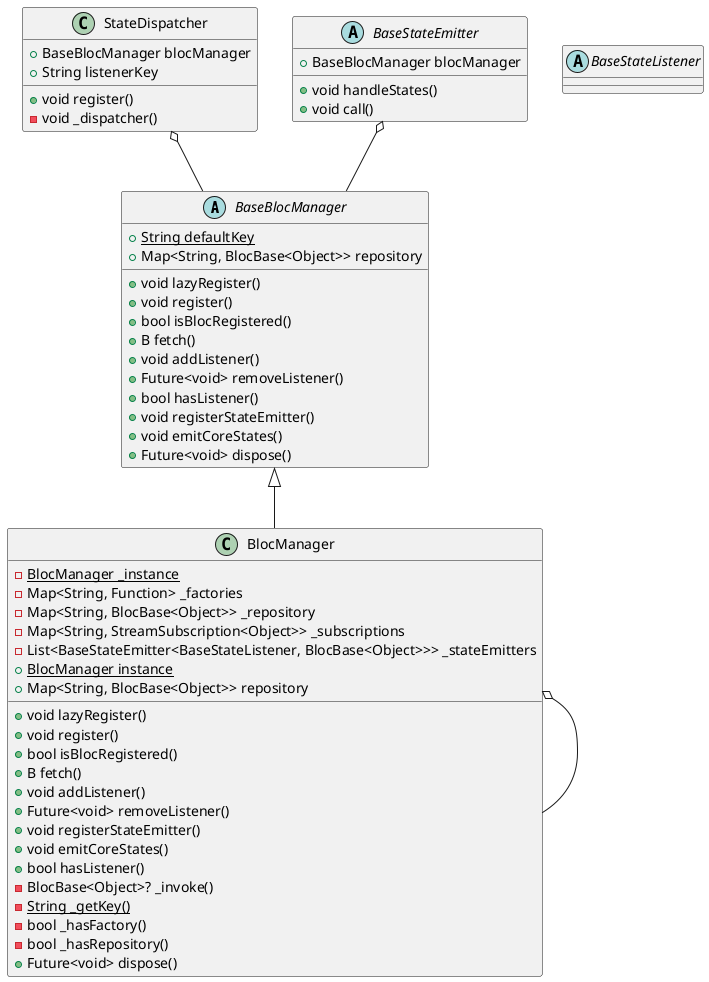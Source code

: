 @startuml
set namespaceSeparator ::

abstract class "BaseBlocManager" {
  {static} +String defaultKey
  +Map<String, BlocBase<Object>> repository
  +void lazyRegister()
  +void register()
  +bool isBlocRegistered()
  +B fetch()
  +void addListener()
  +Future<void> removeListener()
  +bool hasListener()
  +void registerStateEmitter()
  +void emitCoreStates()
  +Future<void> dispose()
}

class "BlocManager" {
  {static} -BlocManager _instance
  -Map<String, Function> _factories
  -Map<String, BlocBase<Object>> _repository
  -Map<String, StreamSubscription<Object>> _subscriptions
  -List<BaseStateEmitter<BaseStateListener, BlocBase<Object>>> _stateEmitters
  {static} +BlocManager instance
  +Map<String, BlocBase<Object>> repository
  +void lazyRegister()
  +void register()
  +bool isBlocRegistered()
  +B fetch()
  +void addListener()
  +Future<void> removeListener()
  +void registerStateEmitter()
  +void emitCoreStates()
  +bool hasListener()
  -BlocBase<Object>? _invoke()
  {static} -String _getKey()
  -bool _hasFactory()
  -bool _hasRepository()
  +Future<void> dispose()
}

"BlocManager" o-- "BlocManager"
"BaseBlocManager" <|-- "BlocManager"

class "StateDispatcher" {
  +BaseBlocManager blocManager
  +String listenerKey
  +void register()
  -void _dispatcher()
}

"StateDispatcher" o-- "BaseBlocManager"

abstract class "BaseStateListener" {
}

abstract class "BaseStateEmitter" {
  +BaseBlocManager blocManager
  +void handleStates()
  +void call()
}

"BaseStateEmitter" o-- "BaseBlocManager"


@enduml